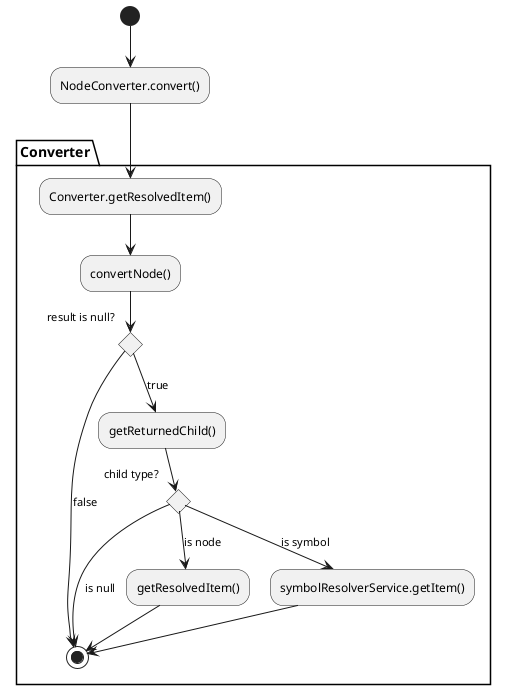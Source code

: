 @startuml Name
(*) --> "NodeConverter.convert()"



partition Converter {
    
    --> "Converter.getResolvedItem()"
    --> convertNode()
    if "result is null?" then
        --> [false] (*)
    else

        --> [true] "getReturnedChild()"
        if "child type?" then
            --> [is node] "getResolvedItem()"
            --> (*)
        else
            -->[is symbol] "symbolResolverService.getItem()"
            --> (*)
        else 
            -->[is null] (*)
        endif
        
    endif


}

@enduml